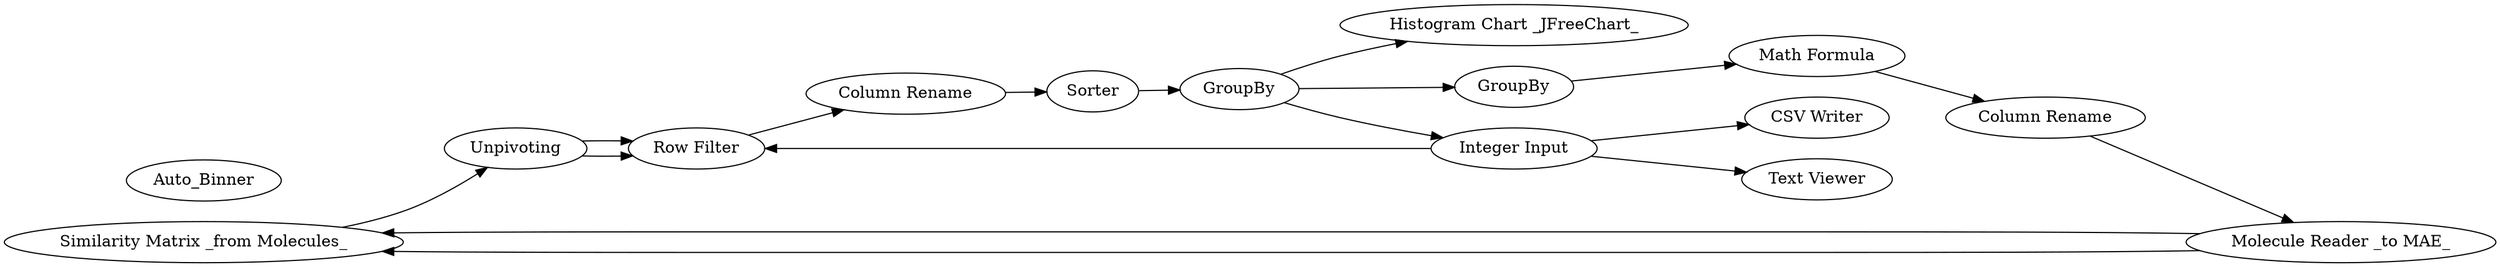 digraph {
	139 [label="Similarity Matrix _from Molecules_"]
	182 [label="CSV Writer"]
	8201 [label="Text Viewer"]
	8235 [label="Histogram Chart _JFreeChart_"]
	8188 [label="Row Filter"]
	8226 [label=GroupBy]
	8227 [label=Sorter]
	8231 [label="Column Rename"]
	8228 [label="Column Rename"]
	8232 [label="Math Formula"]
	8233 [label=GroupBy]
	8236 [label=Auto_Binner]
	8237 [label="Integer Input"]
	8238 [label="WrappedNode Input"]
	8239 [label="WrappedNode Output"]
	8238 [label=Unpivoting]
	8239 [label="Molecule Reader _to MAE_"]
	8188 -> 8231
	8227 -> 8226
	8231 -> 8227
	8228 -> 8239
	8232 -> 8228
	8233 -> 8232
	8226 -> 8233
	8237 -> 8188
	8238 -> 8188
	139 -> 8238
	8226 -> 8237
	8226 -> 8235
	8237 -> 8201
	8237 -> 182
	8238 -> 8188
	8239 -> 139
	8239 -> 139
	rankdir=LR
}
